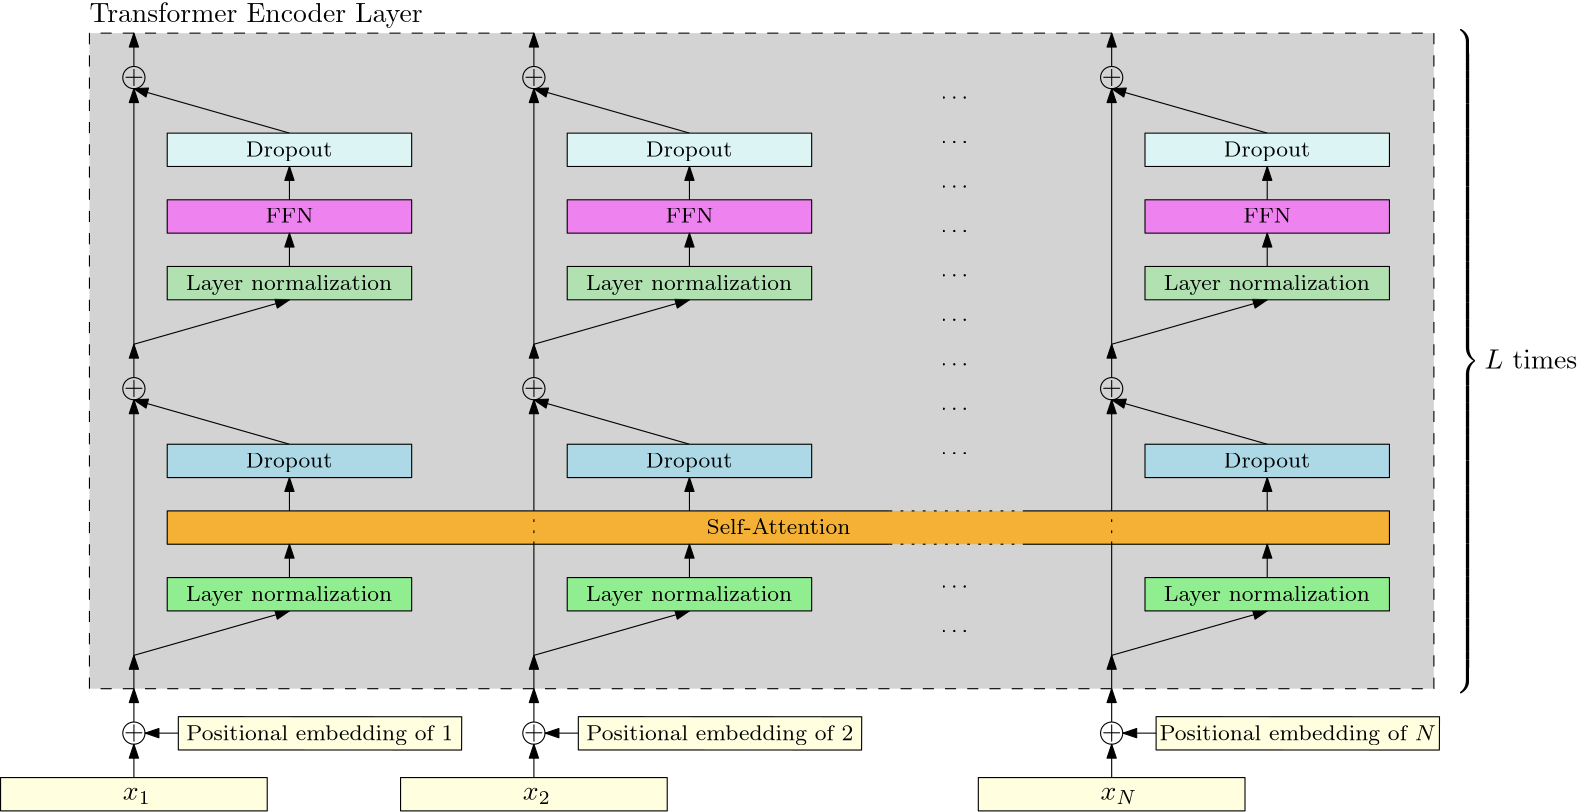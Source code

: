 <?xml version="1.0"?>
<!DOCTYPE ipe SYSTEM "ipe.dtd">
<ipe version="70218" creator="Ipe 7.2.23">
<info created="D:20180416065930" modified="D:20220504170210"/>
<ipestyle name="basic">
<symbol name="arrow/arc(spx)">
<path stroke="sym-stroke" fill="sym-stroke" pen="sym-pen">
0 0 m
-1 0.333 l
-1 -0.333 l
h
</path>
</symbol>
<symbol name="arrow/farc(spx)">
<path stroke="sym-stroke" fill="white" pen="sym-pen">
0 0 m
-1 0.333 l
-1 -0.333 l
h
</path>
</symbol>
<symbol name="arrow/ptarc(spx)">
<path stroke="sym-stroke" fill="sym-stroke" pen="sym-pen">
0 0 m
-1 0.333 l
-0.8 0 l
-1 -0.333 l
h
</path>
</symbol>
<symbol name="arrow/fptarc(spx)">
<path stroke="sym-stroke" fill="white" pen="sym-pen">
0 0 m
-1 0.333 l
-0.8 0 l
-1 -0.333 l
h
</path>
</symbol>
<symbol name="mark/circle(sx)" transformations="translations">
<path fill="sym-stroke">
0.6 0 0 0.6 0 0 e
0.4 0 0 0.4 0 0 e
</path>
</symbol>
<symbol name="mark/disk(sx)" transformations="translations">
<path fill="sym-stroke">
0.6 0 0 0.6 0 0 e
</path>
</symbol>
<symbol name="mark/fdisk(sfx)" transformations="translations">
<group>
<path fill="sym-fill">
0.5 0 0 0.5 0 0 e
</path>
<path fill="sym-stroke" fillrule="eofill">
0.6 0 0 0.6 0 0 e
0.4 0 0 0.4 0 0 e
</path>
</group>
</symbol>
<symbol name="mark/box(sx)" transformations="translations">
<path fill="sym-stroke" fillrule="eofill">
-0.6 -0.6 m
0.6 -0.6 l
0.6 0.6 l
-0.6 0.6 l
h
-0.4 -0.4 m
0.4 -0.4 l
0.4 0.4 l
-0.4 0.4 l
h
</path>
</symbol>
<symbol name="mark/square(sx)" transformations="translations">
<path fill="sym-stroke">
-0.6 -0.6 m
0.6 -0.6 l
0.6 0.6 l
-0.6 0.6 l
h
</path>
</symbol>
<symbol name="mark/fsquare(sfx)" transformations="translations">
<group>
<path fill="sym-fill">
-0.5 -0.5 m
0.5 -0.5 l
0.5 0.5 l
-0.5 0.5 l
h
</path>
<path fill="sym-stroke" fillrule="eofill">
-0.6 -0.6 m
0.6 -0.6 l
0.6 0.6 l
-0.6 0.6 l
h
-0.4 -0.4 m
0.4 -0.4 l
0.4 0.4 l
-0.4 0.4 l
h
</path>
</group>
</symbol>
<symbol name="mark/cross(sx)" transformations="translations">
<group>
<path fill="sym-stroke">
-0.43 -0.57 m
0.57 0.43 l
0.43 0.57 l
-0.57 -0.43 l
h
</path>
<path fill="sym-stroke">
-0.43 0.57 m
0.57 -0.43 l
0.43 -0.57 l
-0.57 0.43 l
h
</path>
</group>
</symbol>
<symbol name="arrow/fnormal(spx)">
<path stroke="sym-stroke" fill="white" pen="sym-pen">
0 0 m
-1 0.333 l
-1 -0.333 l
h
</path>
</symbol>
<symbol name="arrow/pointed(spx)">
<path stroke="sym-stroke" fill="sym-stroke" pen="sym-pen">
0 0 m
-1 0.333 l
-0.8 0 l
-1 -0.333 l
h
</path>
</symbol>
<symbol name="arrow/fpointed(spx)">
<path stroke="sym-stroke" fill="white" pen="sym-pen">
0 0 m
-1 0.333 l
-0.8 0 l
-1 -0.333 l
h
</path>
</symbol>
<symbol name="arrow/linear(spx)">
<path stroke="sym-stroke" pen="sym-pen">
-1 0.333 m
0 0 l
-1 -0.333 l
</path>
</symbol>
<symbol name="arrow/fdouble(spx)">
<path stroke="sym-stroke" fill="white" pen="sym-pen">
0 0 m
-1 0.333 l
-1 -0.333 l
h
-1 0 m
-2 0.333 l
-2 -0.333 l
h
</path>
</symbol>
<symbol name="arrow/double(spx)">
<path stroke="sym-stroke" fill="sym-stroke" pen="sym-pen">
0 0 m
-1 0.333 l
-1 -0.333 l
h
-1 0 m
-2 0.333 l
-2 -0.333 l
h
</path>
</symbol>
<anglesize name="22.5 deg" value="22.5"/>
<anglesize name="30 deg" value="30"/>
<anglesize name="45 deg" value="45"/>
<anglesize name="60 deg" value="60"/>
<anglesize name="90 deg" value="90"/>
<arrowsize name="large" value="10"/>
<arrowsize name="small" value="5"/>
<arrowsize name="tiny" value="3"/>
<color name="blue" value="0 0 1"/>
<color name="brown" value="0.647 0.165 0.165"/>
<color name="darkblue" value="0 0 0.545"/>
<color name="darkcyan" value="0 0.545 0.545"/>
<color name="darkgray" value="0.663"/>
<color name="darkgreen" value="0 0.392 0"/>
<color name="darkmagenta" value="0.545 0 0.545"/>
<color name="darkorange" value="1 0.549 0"/>
<color name="darkred" value="0.545 0 0"/>
<color name="gold" value="1 0.843 0"/>
<color name="gray" value="0.745"/>
<color name="green" value="0 1 0"/>
<color name="lightblue" value="0.678 0.847 0.902"/>
<color name="lightcyan" value="0.878 1 1"/>
<color name="lightgray" value="0.827"/>
<color name="lightgreen" value="0.565 0.933 0.565"/>
<color name="lightyellow" value="1 1 0.878"/>
<color name="navy" value="0 0 0.502"/>
<color name="orange" value="1 0.647 0"/>
<color name="pink" value="1 0.753 0.796"/>
<color name="purple" value="0.627 0.125 0.941"/>
<color name="red" value="1 0 0"/>
<color name="seagreen" value="0.18 0.545 0.341"/>
<color name="turquoise" value="0.251 0.878 0.816"/>
<color name="violet" value="0.933 0.51 0.933"/>
<color name="yellow" value="1 1 0"/>
<dashstyle name="dash dot dotted" value="[4 2 1 2 1 2] 0"/>
<dashstyle name="dash dotted" value="[4 2 1 2] 0"/>
<dashstyle name="dashed" value="[4] 0"/>
<dashstyle name="dotted" value="[1 3] 0"/>
<gridsize name="10 pts (~3.5 mm)" value="10"/>
<gridsize name="14 pts (~5 mm)" value="14"/>
<gridsize name="16 pts (~6 mm)" value="16"/>
<gridsize name="20 pts (~7 mm)" value="20"/>
<gridsize name="28 pts (~10 mm)" value="28"/>
<gridsize name="32 pts (~12 mm)" value="32"/>
<gridsize name="4 pts" value="4"/>
<gridsize name="56 pts (~20 mm)" value="56"/>
<gridsize name="8 pts (~3 mm)" value="8"/>
<opacity name="10%" value="0.1"/>
<opacity name="30%" value="0.3"/>
<opacity name="50%" value="0.5"/>
<opacity name="75%" value="0.75"/>
<pen name="fat" value="1.2"/>
<pen name="heavier" value="0.8"/>
<pen name="ultrafat" value="2"/>
<symbolsize name="large" value="5"/>
<symbolsize name="small" value="2"/>
<symbolsize name="tiny" value="1.1"/>
<textsize name="Huge" value="\Huge"/>
<textsize name="LARGE" value="\LARGE"/>
<textsize name="Large" value="\Large"/>
<textsize name="footnote" value="\footnotesize"/>
<textsize name="huge" value="\huge"/>
<textsize name="large" value="\large"/>
<textsize name="small" value="\small"/>
<textsize name="tiny" value="\tiny"/>
<textstyle name="center" begin="\begin{center}" end="\end{center}"/>
<textstyle name="item" begin="\begin{itemize}\item{}" end="\end{itemize}"/>
<textstyle name="itemize" begin="\begin{itemize}" end="\end{itemize}"/>
<tiling name="falling" angle="-60" step="4" width="1"/>
<tiling name="rising" angle="30" step="4" width="1"/>
</ipestyle>
<page>
<layer name="alpha"/>
<view layers="alpha" active="alpha"/>
<path layer="alpha" stroke="black" fill="lightyellow">
352 432 m
352 420 l
448 420 l
448 432 l
h
</path>
<path stroke="black" fill="lightyellow">
144 432 m
144 420 l
240 420 l
240 432 l
h
</path>
<path stroke="black" fill="lightyellow">
0 432 m
0 420 l
96 420 l
96 432 l
h
</path>
<path stroke="black" fill="lightgray" dash="dashed">
32 700 m
32 464 l
516 464 l
516 700 l
h
</path>
<path fill="orange" opacity="75%" stroke-opacity="opaque">
60 528 m
60 516 l
500 516 l
500 528 l
h
</path>
<path matrix="1 0 0 1 -188 132" stroke="black" arrow="normal/small">
292 532 m
236 548 l
</path>
<path matrix="1 0 0 1 -128 28" stroke="black">
4 0 0 4 176 656 e
</path>
<text matrix="1 0 0 1 -123.545 -18.181" transformations="translations" pos="168 700" stroke="black" type="label" width="7.168" height="5.314" depth="0.83" valign="baseline" size="small" style="math">+</text>
<path matrix="1 0 0 1 -188 132" stroke="black" fill="lightcyan" opacity="75%" stroke-opacity="opaque">
248 532 m
248 520 l
336 520 l
336 532 l
h
</path>
<text matrix="1 0 0 1 -264.131 133.058" transformations="translations" pos="324 528" stroke="black" type="minipage" width="88" height="5.996" depth="1" valign="top" size="footnote" style="center">Dropout</text>
<path matrix="1 0 0 1 -188 108" stroke="black" fill="violet">
248 532 m
248 520 l
336 520 l
336 532 l
h
</path>
<text matrix="1 0 0 1 -263.961 109.228" transformations="translations" pos="324 528" stroke="black" type="minipage" width="88" height="5.216" depth="0.23" valign="top" size="footnote" style="center">FFN</text>
<path matrix="1 0 0 1 -188 132" stroke="black" arrow="normal/small">
292 508 m
292 520 l
</path>
<path matrix="1 0 0 1 -188 108" stroke="black" arrow="normal/small">
292 508 m
292 520 l
</path>
<path matrix="-1 0 0 1 340 56" stroke="black" arrow="normal/small">
292 532 m
236 548 l
</path>
<path stroke="black" arrow="normal/small">
48 588 m
48 680 l
</path>
<path matrix="1 0 0 1 -244 180" stroke="black" arrow="normal/small">
292 508 m
292 520 l
</path>
<path matrix="1 0 0 1 -188 84" stroke="black" fill="lightgreen" opacity="50%" stroke-opacity="opaque">
248 532 m
248 520 l
336 520 l
336 532 l
h
</path>
<text matrix="1 0 0 1 -264.131 85.0584" transformations="translations" pos="324 528" stroke="black" type="minipage" width="88" height="6.035" depth="1.05" valign="top" size="footnote" style="center">Layer normalization</text>
<path matrix="1 0 0 1 -188 20" stroke="black" arrow="normal/small">
292 532 m
236 548 l
</path>
<path matrix="1 0 0 1 -128 -84" stroke="black">
4 0 0 4 176 656 e
</path>
<text matrix="1 0 0 1 -123.545 -130.181" transformations="translations" pos="168 700" stroke="black" type="label" width="7.168" height="5.314" depth="0.83" valign="baseline" size="small" style="math">+</text>
<path matrix="1 0 0 1 -188 20" stroke="black" fill="lightblue">
248 532 m
248 520 l
336 520 l
336 532 l
h
</path>
<text matrix="1 0 0 1 -264.131 21.058" transformations="translations" pos="324 528" stroke="black" type="minipage" width="88" height="5.996" depth="1" valign="top" size="footnote" style="center">Dropout</text>
<path matrix="1 0 0 1 -188 20" stroke="black" arrow="normal/small">
292 508 m
292 520 l
</path>
<path matrix="1 0 0 1 -188 -4" stroke="black" arrow="normal/small">
292 508 m
292 520 l
</path>
<path matrix="-1 0 0 1 340 -56" stroke="black" arrow="normal/small">
292 532 m
236 548 l
</path>
<path matrix="1 0 0 1 0 -112" stroke="black" arrow="normal/small">
48 588 m
48 680 l
</path>
<path matrix="1 0 0 1 -244 -44" stroke="black" arrow="normal/small">
292 508 m
292 520 l
</path>
<path matrix="1 0 0 1 -244 68" stroke="black" arrow="normal/small">
292 508 m
292 520 l
</path>
<path matrix="1 0 0 1 -188 -28" stroke="black" fill="lightgreen">
248 532 m
248 520 l
336 520 l
336 532 l
h
</path>
<text matrix="1 0 0 1 -264.131 -26.9416" transformations="translations" pos="324 528" stroke="black" type="minipage" width="88" height="6.035" depth="1.05" valign="top" size="footnote" style="center">Layer normalization</text>
<path matrix="1 0 0 1 -44 132" stroke="black" arrow="normal/small">
292 532 m
236 548 l
</path>
<path matrix="1 0 0 1 16 28" stroke="black">
4 0 0 4 176 656 e
</path>
<text matrix="1 0 0 1 20.455 -18.181" transformations="translations" pos="168 700" stroke="black" type="label" width="7.168" height="5.314" depth="0.83" valign="baseline" size="small" style="math">+</text>
<path matrix="1 0 0 1 -44 132" stroke="black" fill="lightcyan" opacity="75%" stroke-opacity="opaque">
248 532 m
248 520 l
336 520 l
336 532 l
h
</path>
<text matrix="1 0 0 1 -120.131 133.058" transformations="translations" pos="324 528" stroke="black" type="minipage" width="88" height="5.996" depth="1" valign="top" size="footnote" style="center">Dropout</text>
<path matrix="1 0 0 1 -44 108" stroke="black" fill="violet">
248 532 m
248 520 l
336 520 l
336 532 l
h
</path>
<text matrix="1 0 0 1 -119.961 109.228" transformations="translations" pos="324 528" stroke="black" type="minipage" width="88" height="5.216" depth="0.23" valign="top" size="footnote" style="center">FFN</text>
<path matrix="1 0 0 1 -44 132" stroke="black" arrow="normal/small">
292 508 m
292 520 l
</path>
<path matrix="1 0 0 1 -44 108" stroke="black" arrow="normal/small">
292 508 m
292 520 l
</path>
<path matrix="-1 0 0 1 484 56" stroke="black" arrow="normal/small">
292 532 m
236 548 l
</path>
<path matrix="1 0 0 1 144 0" stroke="black" arrow="normal/small">
48 588 m
48 680 l
</path>
<path matrix="1 0 0 1 -100 180" stroke="black" arrow="normal/small">
292 508 m
292 520 l
</path>
<path matrix="1 0 0 1 -44 84" stroke="black" fill="lightgreen" opacity="50%" stroke-opacity="opaque">
248 532 m
248 520 l
336 520 l
336 532 l
h
</path>
<text matrix="1 0 0 1 -120.131 85.0584" transformations="translations" pos="324 528" stroke="black" type="minipage" width="88" height="6.035" depth="1.05" valign="top" size="footnote" style="center">Layer normalization</text>
<path matrix="1 0 0 1 -44 20" stroke="black" arrow="normal/small">
292 532 m
236 548 l
</path>
<path matrix="1 0 0 1 16 -84" stroke="black">
4 0 0 4 176 656 e
</path>
<text matrix="1 0 0 1 20.455 -130.181" transformations="translations" pos="168 700" stroke="black" type="label" width="7.168" height="5.314" depth="0.83" valign="baseline" size="small" style="math">+</text>
<path matrix="1 0 0 1 -44 20" stroke="black" fill="lightblue">
248 532 m
248 520 l
336 520 l
336 532 l
h
</path>
<text matrix="1 0 0 1 -120.131 21.058" transformations="translations" pos="324 528" stroke="black" type="minipage" width="88" height="5.996" depth="1" valign="top" size="footnote" style="center">Dropout</text>
<path matrix="1 0 0 1 -44 20" stroke="black" arrow="normal/small">
292 508 m
292 520 l
</path>
<path matrix="1 0 0 1 -44 -4" stroke="black" arrow="normal/small">
292 508 m
292 520 l
</path>
<path matrix="-1 0 0 1 484 -56" stroke="black" arrow="normal/small">
292 532 m
236 548 l
</path>
<path matrix="1 0 0 1 16 0" stroke="black" arrow="normal/small">
176 528 m
176 568 l
</path>
<path matrix="1 0 0 1 -100 -44" stroke="black" arrow="normal/small">
292 508 m
292 520 l
</path>
<path matrix="1 0 0 1 -100 68" stroke="black" arrow="normal/small">
292 508 m
292 520 l
</path>
<path matrix="1 0 0 1 -44 -28" stroke="black" fill="lightgreen">
248 532 m
248 520 l
336 520 l
336 532 l
h
</path>
<text matrix="1 0 0 1 -120.131 -26.9416" transformations="translations" pos="324 528" stroke="black" type="minipage" width="88" height="6.035" depth="1.05" valign="top" size="footnote" style="center">Layer normalization</text>
<path matrix="1 0 0 1 164 132" stroke="black" arrow="normal/small">
292 532 m
236 548 l
</path>
<path matrix="1 0 0 1 224 28" stroke="black">
4 0 0 4 176 656 e
</path>
<text matrix="1 0 0 1 228.455 -18.181" transformations="translations" pos="168 700" stroke="black" type="label" width="7.168" height="5.314" depth="0.83" valign="baseline" size="small" style="math">+</text>
<path matrix="1 0 0 1 164 132" stroke="black" fill="lightcyan" opacity="75%" stroke-opacity="opaque">
248 532 m
248 520 l
336 520 l
336 532 l
h
</path>
<text matrix="1 0 0 1 87.869 133.058" transformations="translations" pos="324 528" stroke="black" type="minipage" width="88" height="5.996" depth="1" valign="top" size="footnote" style="center">Dropout</text>
<path matrix="1 0 0 1 164 108" stroke="black" fill="violet">
248 532 m
248 520 l
336 520 l
336 532 l
h
</path>
<text matrix="1 0 0 1 88.039 109.228" transformations="translations" pos="324 528" stroke="black" type="minipage" width="88" height="5.216" depth="0.23" valign="top" size="footnote" style="center">FFN</text>
<path matrix="1 0 0 1 164 132" stroke="black" arrow="normal/small">
292 508 m
292 520 l
</path>
<path matrix="1 0 0 1 164 108" stroke="black" arrow="normal/small">
292 508 m
292 520 l
</path>
<path matrix="-1 0 0 1 692 56" stroke="black" arrow="normal/small">
292 532 m
236 548 l
</path>
<path matrix="1 0 0 1 352 0" stroke="black" arrow="normal/small">
48 588 m
48 680 l
</path>
<path matrix="1 0 0 1 108 180" stroke="black" arrow="normal/small">
292 508 m
292 520 l
</path>
<path matrix="1 0 0 1 164 84" stroke="black" fill="lightgreen" opacity="50%" stroke-opacity="opaque">
248 532 m
248 520 l
336 520 l
336 532 l
h
</path>
<text matrix="1 0 0 1 87.869 85.0584" transformations="translations" pos="324 528" stroke="black" type="minipage" width="88" height="6.035" depth="1.05" valign="top" size="footnote" style="center">Layer normalization</text>
<path matrix="1 0 0 1 164 20" stroke="black" arrow="normal/small">
292 532 m
236 548 l
</path>
<path matrix="1 0 0 1 224 -84" stroke="black">
4 0 0 4 176 656 e
</path>
<text matrix="1 0 0 1 228.455 -130.181" transformations="translations" pos="168 700" stroke="black" type="label" width="7.168" height="5.314" depth="0.83" valign="baseline" size="small" style="math">+</text>
<path matrix="1 0 0 1 164 20" stroke="black" fill="lightblue">
248 532 m
248 520 l
336 520 l
336 532 l
h
</path>
<text matrix="1 0 0 1 87.869 21.058" transformations="translations" pos="324 528" stroke="black" type="minipage" width="88" height="5.996" depth="1" valign="top" size="footnote" style="center">Dropout</text>
<path matrix="1 0 0 1 164 20" stroke="black" arrow="normal/small">
292 508 m
292 520 l
</path>
<path matrix="1 0 0 1 164 -4" stroke="black" arrow="normal/small">
292 508 m
292 520 l
</path>
<path matrix="-1 0 0 1 692 -56" stroke="black" arrow="normal/small">
292 532 m
236 548 l
</path>
<path matrix="1 0 0 1 108 -44" stroke="black" arrow="normal/small">
292 508 m
292 520 l
</path>
<path matrix="1 0 0 1 108 68" stroke="black" arrow="normal/small">
292 508 m
292 520 l
</path>
<path matrix="1 0 0 1 164 -28" stroke="black" fill="lightgreen">
248 532 m
248 520 l
336 520 l
336 532 l
h
</path>
<text matrix="1 0 0 1 87.869 -26.9416" transformations="translations" pos="324 528" stroke="black" type="minipage" width="88" height="6.035" depth="1.05" valign="top" size="footnote" style="center">Layer normalization</text>
<text matrix="1 0 0 1 12.039 149.228" transformations="translations" pos="324 528" stroke="black" type="minipage" width="16" height="2.933" depth="0" valign="top" size="footnote" style="center">\dots</text>
<text matrix="1 0 0 1 12.039 133.228" transformations="translations" pos="324 528" stroke="black" type="minipage" width="16" height="2.933" depth="0" valign="top" size="footnote" style="center">\dots</text>
<text matrix="1 0 0 1 12.039 117.228" transformations="translations" pos="324 528" stroke="black" type="minipage" width="16" height="2.933" depth="0" valign="top" size="footnote" style="center">\dots</text>
<text matrix="1 0 0 1 12.039 101.228" transformations="translations" pos="324 528" stroke="black" type="minipage" width="16" height="2.933" depth="0" valign="top" size="footnote" style="center">\dots</text>
<text matrix="1 0 0 1 12.039 85.228" transformations="translations" pos="324 528" stroke="black" type="minipage" width="16" height="2.933" depth="0" valign="top" size="footnote" style="center">\dots</text>
<text matrix="1 0 0 1 12.039 69.228" transformations="translations" pos="324 528" stroke="black" type="minipage" width="16" height="2.933" depth="0" valign="top" size="footnote" style="center">\dots</text>
<text matrix="1 0 0 1 12.039 53.228" transformations="translations" pos="324 528" stroke="black" type="minipage" width="16" height="2.933" depth="0" valign="top" size="footnote" style="center">\dots</text>
<text matrix="1 0 0 1 12.039 37.228" transformations="translations" pos="324 528" stroke="black" type="minipage" width="16" height="2.933" depth="0" valign="top" size="footnote" style="center">\dots</text>
<text matrix="1 0 0 1 12.039 21.228" transformations="translations" pos="324 528" stroke="black" type="minipage" width="16" height="2.933" depth="0" valign="top" size="footnote" style="center">\dots</text>
<text matrix="1 0 0 1 12.039 -26.772" transformations="translations" pos="324 528" stroke="black" type="minipage" width="16" height="2.933" depth="0" valign="top" size="footnote" style="center">\dots</text>
<text matrix="1 0 0 1 12.039 -42.772" transformations="translations" pos="324 528" stroke="black" type="minipage" width="16" height="2.933" depth="0" valign="top" size="footnote" style="center">\dots</text>
<path stroke="black">
320 528 m
60 528 l
60 516 l
320 516 l
</path>
<path stroke="black">
368 528 m
500 528 l
500 516 l
368 516 l
</path>
<path stroke="black" dash="dotted">
320 528 m
368 528 l
</path>
<path stroke="black" dash="dotted">
320 516 m
368 516 l
</path>
<text matrix="1 0 0 1 -263.961 -2.772" transformations="translations" pos="324 528" stroke="black" type="minipage" width="440" height="5.265" depth="0.27" valign="top" size="footnote" style="center">Self-Attention</text>
<text matrix="1 0 0 1 -24 -8" transformations="translations" pos="56 712" stroke="black" type="label" width="120.022" height="6.926" depth="1.93" valign="baseline">Transformer Encoder Layer</text>
<text matrix="1 0 0 1 -13.4896 -48.5751" transformations="translations" pos="536 628" stroke="black" type="label" width="45.114" height="121.906" depth="117.2" valign="baseline">$\left.\vbox to 4.29cm{}\right\} L$ times</text>
<text matrix="1 0 0 1 -8 4" transformations="translations" pos="52 420" stroke="black" type="label" width="10.163" height="4.294" depth="1.49" valign="baseline" style="math">x_1</text>
<path matrix="1 0 0 1 -128 -208" stroke="black">
4 0 0 4 176 656 e
</path>
<text matrix="1 0 0 1 -123.545 -254.181" transformations="translations" pos="168 700" stroke="black" type="label" width="7.168" height="5.314" depth="0.83" valign="baseline" size="small" style="math">+</text>
<path matrix="1 0 0 1 -244 -56" stroke="black" arrow="normal/small">
292 508 m
292 520 l
</path>
<path matrix="1 0 0 1 -244 -76" stroke="black" arrow="normal/small">
292 508 m
292 520 l
</path>
<path stroke="black" arrow="normal/small">
64 448 m
52 448 l
</path>
<text matrix="1 0 0 1 136 4" transformations="translations" pos="52 420" stroke="black" type="label" width="10.163" height="4.294" depth="1.49" valign="baseline" style="math">x_2</text>
<path matrix="1 0 0 1 16 -208" stroke="black">
4 0 0 4 176 656 e
</path>
<text matrix="1 0 0 1 20.455 -254.181" transformations="translations" pos="168 700" stroke="black" type="label" width="7.168" height="5.314" depth="0.83" valign="baseline" size="small" style="math">+</text>
<path matrix="1 0 0 1 -100 -56" stroke="black" arrow="normal/small">
292 508 m
292 520 l
</path>
<path matrix="1 0 0 1 -100 -76" stroke="black" arrow="normal/small">
292 508 m
292 520 l
</path>
<path matrix="1 0 0 1 144 0" stroke="black" arrow="normal/small">
64 448 m
52 448 l
</path>
<text matrix="1 0 0 1 344 4" transformations="translations" pos="52 420" stroke="black" type="label" width="13.25" height="4.294" depth="1.49" valign="baseline" style="math">x_N</text>
<path matrix="1 0 0 1 224 -208" stroke="black">
4 0 0 4 176 656 e
</path>
<text matrix="1 0 0 1 228.455 -254.181" transformations="translations" pos="168 700" stroke="black" type="label" width="7.168" height="5.314" depth="0.83" valign="baseline" size="small" style="math">+</text>
<path matrix="1 0 0 1 108 -56" stroke="black" arrow="normal/small">
292 508 m
292 520 l
</path>
<path matrix="1 0 0 1 108 -76" stroke="black" arrow="normal/small">
292 508 m
292 520 l
</path>
<path stroke="black" fill="lightyellow">
416 453.943 m
416 441.943 l
517.968 441.915 l
518.022 453.89 l
h
</path>
<text matrix="1 0 0 1 91.869 -76.999" transformations="translations" pos="324 528" stroke="black" type="minipage" width="102.164" height="6.035" depth="1.05" valign="top" size="footnote" style="center">Positional embedding of $N$</text>
<path matrix="1 0 0 1 352 0" stroke="black" arrow="normal/small">
64 448 m
52 448 l
</path>
<path matrix="1 0 0 1 16 0" stroke="black" fill="white" opacity="50%" stroke-opacity="opaque">
176 476 m
176 516 l
</path>
<path matrix="1 0 0 1 16 0" stroke="black" fill="white" dash="dotted" opacity="50%" stroke-opacity="opaque">
176 516 m
176 528 l
</path>
<path matrix="1 0 0 1 224 0" stroke="black" arrow="normal/small">
176 528 m
176 568 l
</path>
<path matrix="1 0 0 1 224 0" stroke="black" fill="white" opacity="50%" stroke-opacity="opaque">
176 476 m
176 516 l
</path>
<path matrix="1 0 0 1 224 0" stroke="black" fill="white" dash="dotted" opacity="50%" stroke-opacity="opaque">
176 516 m
176 528 l
</path>
<path matrix="1 0 0 1 -352 0" stroke="black" fill="lightyellow">
416 453.943 m
416 441.943 l
517.968 441.915 l
518.022 453.89 l
h
</path>
<text matrix="1 0 0 1 -260.131 -76.999" transformations="translations" pos="324 528" stroke="black" type="minipage" width="102.164" height="6.035" depth="1.05" valign="top" size="footnote" style="center">Positional embedding of 1</text>
<path matrix="1 0 0 1 -208 0" stroke="black" fill="lightyellow">
416 453.943 m
416 441.943 l
517.968 441.915 l
518.022 453.89 l
h
</path>
<text matrix="1 0 0 1 -116.131 -76.999" transformations="translations" pos="324 528" stroke="black" type="minipage" width="102.164" height="6.035" depth="1.05" valign="top" size="footnote" style="center">Positional embedding of 2</text>
</page>
</ipe>
